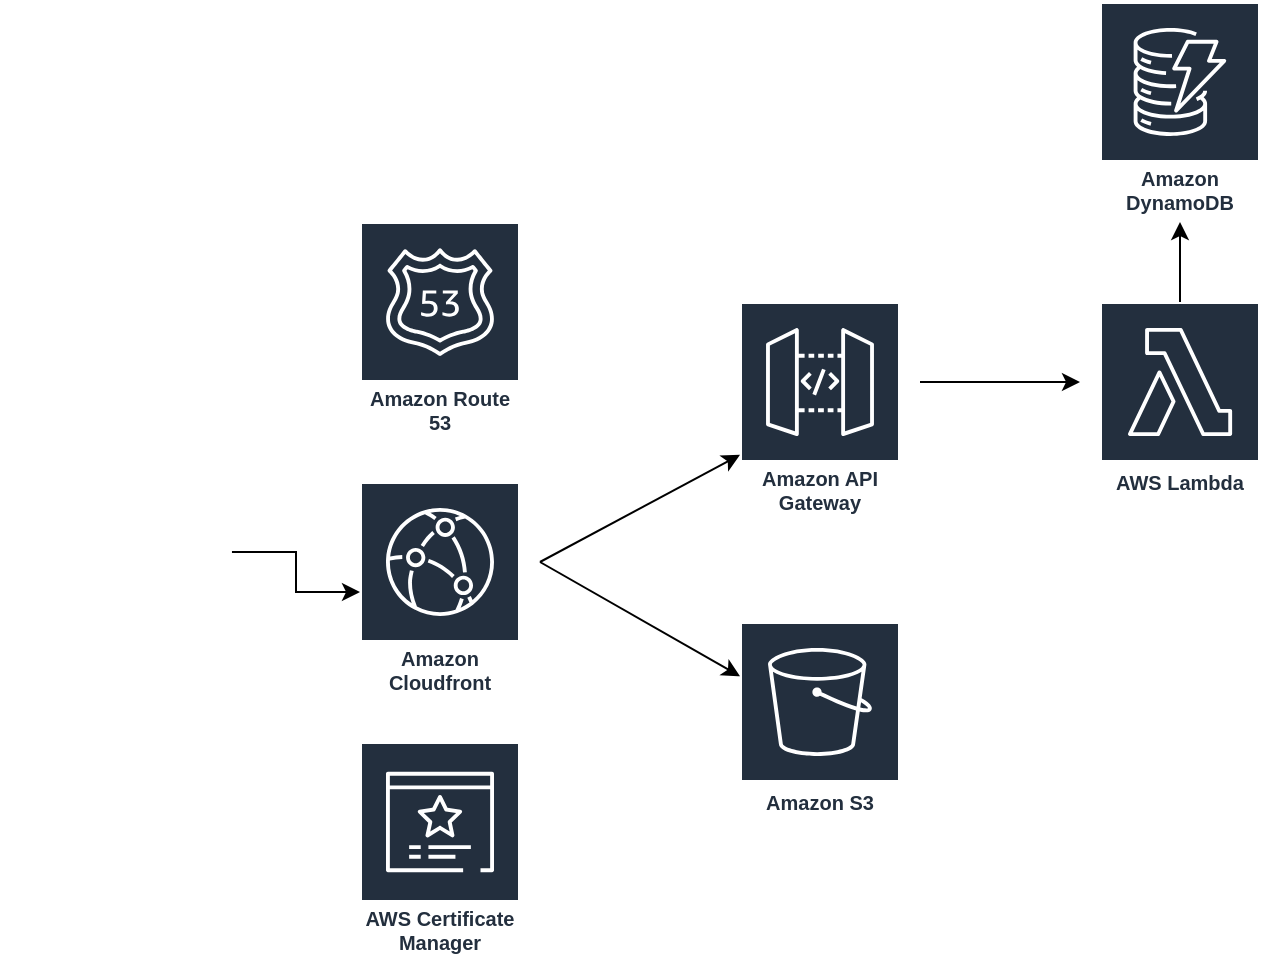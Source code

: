 <mxfile version="19.0.1" type="github">
  <diagram id="ZE2GYtzgPHpkMf-dbCRP" name="Page-1">
    <mxGraphModel dx="1250" dy="825" grid="1" gridSize="10" guides="1" tooltips="1" connect="1" arrows="1" fold="1" page="1" pageScale="1" pageWidth="850" pageHeight="1100" math="0" shadow="0">
      <root>
        <mxCell id="0" />
        <mxCell id="1" parent="0" />
        <mxCell id="Vio0n_GjH35tRnFhGZ-u-3" value="Amazon Cloudfront" style="sketch=0;outlineConnect=0;fontColor=#232F3E;gradientColor=none;strokeColor=#ffffff;fillColor=#232F3E;dashed=0;verticalLabelPosition=middle;verticalAlign=bottom;align=center;html=1;whiteSpace=wrap;fontSize=10;fontStyle=1;spacing=3;shape=mxgraph.aws4.productIcon;prIcon=mxgraph.aws4.cloudfront;" vertex="1" parent="1">
          <mxGeometry x="180" y="410" width="80" height="110" as="geometry" />
        </mxCell>
        <mxCell id="Vio0n_GjH35tRnFhGZ-u-4" value="Amazon S3" style="sketch=0;outlineConnect=0;fontColor=#232F3E;gradientColor=none;strokeColor=#ffffff;fillColor=#232F3E;dashed=0;verticalLabelPosition=middle;verticalAlign=bottom;align=center;html=1;whiteSpace=wrap;fontSize=10;fontStyle=1;spacing=3;shape=mxgraph.aws4.productIcon;prIcon=mxgraph.aws4.s3;" vertex="1" parent="1">
          <mxGeometry x="370" y="480" width="80" height="100" as="geometry" />
        </mxCell>
        <mxCell id="Vio0n_GjH35tRnFhGZ-u-5" value="Amazon API Gateway" style="sketch=0;outlineConnect=0;fontColor=#232F3E;gradientColor=none;strokeColor=#ffffff;fillColor=#232F3E;dashed=0;verticalLabelPosition=middle;verticalAlign=bottom;align=center;html=1;whiteSpace=wrap;fontSize=10;fontStyle=1;spacing=3;shape=mxgraph.aws4.productIcon;prIcon=mxgraph.aws4.api_gateway;" vertex="1" parent="1">
          <mxGeometry x="370" y="320" width="80" height="110" as="geometry" />
        </mxCell>
        <mxCell id="Vio0n_GjH35tRnFhGZ-u-6" value="Amazon Route 53" style="sketch=0;outlineConnect=0;fontColor=#232F3E;gradientColor=none;strokeColor=#ffffff;fillColor=#232F3E;dashed=0;verticalLabelPosition=middle;verticalAlign=bottom;align=center;html=1;whiteSpace=wrap;fontSize=10;fontStyle=1;spacing=3;shape=mxgraph.aws4.productIcon;prIcon=mxgraph.aws4.route_53;" vertex="1" parent="1">
          <mxGeometry x="180" y="280" width="80" height="110" as="geometry" />
        </mxCell>
        <mxCell id="Vio0n_GjH35tRnFhGZ-u-7" value="AWS Certificate Manager" style="sketch=0;outlineConnect=0;fontColor=#232F3E;gradientColor=none;strokeColor=#ffffff;fillColor=#232F3E;dashed=0;verticalLabelPosition=middle;verticalAlign=bottom;align=center;html=1;whiteSpace=wrap;fontSize=10;fontStyle=1;spacing=3;shape=mxgraph.aws4.productIcon;prIcon=mxgraph.aws4.certificate_manager_3;" vertex="1" parent="1">
          <mxGeometry x="180" y="540" width="80" height="110" as="geometry" />
        </mxCell>
        <mxCell id="Vio0n_GjH35tRnFhGZ-u-8" value="AWS Lambda" style="sketch=0;outlineConnect=0;fontColor=#232F3E;gradientColor=none;strokeColor=#ffffff;fillColor=#232F3E;dashed=0;verticalLabelPosition=middle;verticalAlign=bottom;align=center;html=1;whiteSpace=wrap;fontSize=10;fontStyle=1;spacing=3;shape=mxgraph.aws4.productIcon;prIcon=mxgraph.aws4.lambda;" vertex="1" parent="1">
          <mxGeometry x="550" y="320" width="80" height="100" as="geometry" />
        </mxCell>
        <mxCell id="Vio0n_GjH35tRnFhGZ-u-10" value="Amazon DynamoDB" style="sketch=0;outlineConnect=0;fontColor=#232F3E;gradientColor=none;strokeColor=#ffffff;fillColor=#232F3E;dashed=0;verticalLabelPosition=middle;verticalAlign=bottom;align=center;html=1;whiteSpace=wrap;fontSize=10;fontStyle=1;spacing=3;shape=mxgraph.aws4.productIcon;prIcon=mxgraph.aws4.dynamodb;" vertex="1" parent="1">
          <mxGeometry x="550" y="170" width="80" height="110" as="geometry" />
        </mxCell>
        <mxCell id="Vio0n_GjH35tRnFhGZ-u-19" value="" style="edgeStyle=orthogonalEdgeStyle;rounded=0;orthogonalLoop=1;jettySize=auto;html=1;" edge="1" parent="1" source="Vio0n_GjH35tRnFhGZ-u-11" target="Vio0n_GjH35tRnFhGZ-u-3">
          <mxGeometry relative="1" as="geometry" />
        </mxCell>
        <mxCell id="Vio0n_GjH35tRnFhGZ-u-11" value="" style="shape=image;verticalLabelPosition=bottom;labelBackgroundColor=default;verticalAlign=top;aspect=fixed;imageAspect=0;image=https://www.computerhope.com/jargon/u/user.jpg;" vertex="1" parent="1">
          <mxGeometry y="370" width="115.98" height="150" as="geometry" />
        </mxCell>
        <mxCell id="Vio0n_GjH35tRnFhGZ-u-12" value="" style="endArrow=classic;html=1;rounded=0;" edge="1" parent="1" target="Vio0n_GjH35tRnFhGZ-u-5">
          <mxGeometry width="50" height="50" relative="1" as="geometry">
            <mxPoint x="270" y="450" as="sourcePoint" />
            <mxPoint x="320" y="400" as="targetPoint" />
          </mxGeometry>
        </mxCell>
        <mxCell id="Vio0n_GjH35tRnFhGZ-u-13" value="" style="endArrow=classic;html=1;rounded=0;" edge="1" parent="1" target="Vio0n_GjH35tRnFhGZ-u-4">
          <mxGeometry width="50" height="50" relative="1" as="geometry">
            <mxPoint x="270" y="450" as="sourcePoint" />
            <mxPoint x="380" y="406.429" as="targetPoint" />
          </mxGeometry>
        </mxCell>
        <mxCell id="Vio0n_GjH35tRnFhGZ-u-14" value="" style="endArrow=classic;html=1;rounded=0;" edge="1" parent="1">
          <mxGeometry width="50" height="50" relative="1" as="geometry">
            <mxPoint x="460" y="360" as="sourcePoint" />
            <mxPoint x="540" y="360" as="targetPoint" />
          </mxGeometry>
        </mxCell>
        <mxCell id="Vio0n_GjH35tRnFhGZ-u-17" value="" style="endArrow=classic;html=1;rounded=0;" edge="1" parent="1" source="Vio0n_GjH35tRnFhGZ-u-8" target="Vio0n_GjH35tRnFhGZ-u-10">
          <mxGeometry width="50" height="50" relative="1" as="geometry">
            <mxPoint x="580" y="320" as="sourcePoint" />
            <mxPoint x="630" y="270" as="targetPoint" />
          </mxGeometry>
        </mxCell>
      </root>
    </mxGraphModel>
  </diagram>
</mxfile>
